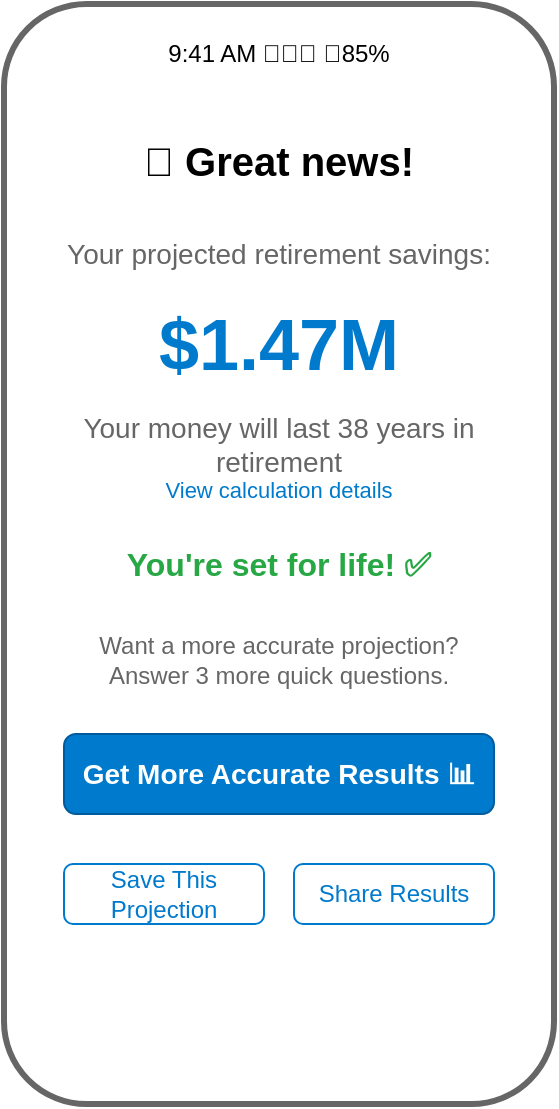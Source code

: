 <mxfile>
  <diagram id="phase1-results" name="Phase 1 - Results">
    <mxGraphModel dx="1422" dy="794" grid="1" gridSize="10" guides="1" tooltips="1" connect="1" arrows="1" fold="1" page="1" pageScale="1" pageWidth="375" pageHeight="812" math="0" shadow="0">
      <root>
        <mxCell id="0" />
        <mxCell id="1" parent="0" />
        <mxCell id="2" value="" style="rounded=1;whiteSpace=wrap;html=1;strokeWidth=3;strokeColor=#666666;fillColor=none;" vertex="1" parent="1">
          <mxGeometry x="50" y="50" width="275" height="550" as="geometry" />
        </mxCell>
        <mxCell id="3" value="9:41 AM    📶📶📶 🔋85%" style="text;html=1;strokeColor=none;fillColor=none;align=center;verticalAlign=middle;whiteSpace=wrap;rounded=0;fontSize=12;" vertex="1" parent="1">
          <mxGeometry x="70" y="65" width="235" height="20" as="geometry" />
        </mxCell>
        <mxCell id="4" value="🎉 Great news!" style="text;html=1;strokeColor=none;fillColor=none;align=center;verticalAlign=middle;whiteSpace=wrap;rounded=0;fontSize=20;fontStyle=1;" vertex="1" parent="1">
          <mxGeometry x="80" y="110" width="215" height="35" as="geometry" />
        </mxCell>
        <mxCell id="5" value="Your projected retirement savings:" style="text;html=1;strokeColor=none;fillColor=none;align=center;verticalAlign=middle;whiteSpace=wrap;rounded=0;fontSize=14;fontColor=#666666;" vertex="1" parent="1">
          <mxGeometry x="80" y="165" width="215" height="20" as="geometry" />
        </mxCell>
        <mxCell id="6" value="$1.47M" style="text;html=1;strokeColor=none;fillColor=none;align=center;verticalAlign=middle;whiteSpace=wrap;rounded=0;fontSize=36;fontStyle=1;fontColor=#007acc;" vertex="1" parent="1">
          <mxGeometry x="80" y="195" width="215" height="50" as="geometry" />
        </mxCell>
        <mxCell id="7" value="Your money will last 38 years in retirement" style="text;html=1;strokeColor=none;fillColor=none;align=center;verticalAlign=middle;whiteSpace=wrap;rounded=0;fontSize=14;fontColor=#666666;" vertex="1" parent="1">
          <mxGeometry x="80" y="260" width="215" height="20" as="geometry" />
        </mxCell>
        <mxCell id="7a" value="View calculation details" style="text;html=1;strokeColor=none;fillColor=none;align=center;verticalAlign=middle;whiteSpace=wrap;rounded=0;fontSize=11;fontColor=#007acc;textDecoration=underline;" vertex="1" parent="1">
          <mxGeometry x="80" y="285" width="215" height="15" as="geometry" />
        </mxCell>
        <mxCell id="8" value="You're set for life! ✅" style="text;html=1;strokeColor=none;fillColor=none;align=center;verticalAlign=middle;whiteSpace=wrap;rounded=0;fontSize=16;fontStyle=1;fontColor=#28a745;" vertex="1" parent="1">
          <mxGeometry x="80" y="315" width="215" height="30" as="geometry" />
        </mxCell>
        <mxCell id="9" value="Want a more accurate projection? Answer 3 more quick questions." style="text;html=1;strokeColor=none;fillColor=none;align=center;verticalAlign=middle;whiteSpace=wrap;rounded=0;fontSize=12;fontColor=#666666;" vertex="1" parent="1">
          <mxGeometry x="80" y="365" width="215" height="25" as="geometry" />
        </mxCell>
        <mxCell id="10" value="Get More Accurate Results 📊" style="rounded=1;whiteSpace=wrap;html=1;fillColor=#007acc;strokeColor=#005a9e;fontColor=#ffffff;fontSize=14;fontStyle=1;" vertex="1" parent="1">
          <mxGeometry x="80" y="415" width="215" height="40" as="geometry" />
        </mxCell>
        <mxCell id="11" value="Save This Projection" style="rounded=1;whiteSpace=wrap;html=1;fillColor=#ffffff;strokeColor=#007acc;fontColor=#007acc;fontSize=12;" vertex="1" parent="1">
          <mxGeometry x="80" y="480" width="100" height="30" as="geometry" />
        </mxCell>
        <mxCell id="12" value="Share Results" style="rounded=1;whiteSpace=wrap;html=1;fillColor=#ffffff;strokeColor=#007acc;fontColor=#007acc;fontSize=12;" vertex="1" parent="1">
          <mxGeometry x="195" y="480" width="100" height="30" as="geometry" />
        </mxCell>
      </root>
    </mxGraphModel>
  </diagram>
</mxfile>